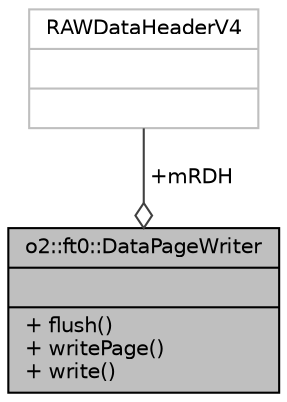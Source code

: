 digraph "o2::ft0::DataPageWriter"
{
 // INTERACTIVE_SVG=YES
  bgcolor="transparent";
  edge [fontname="Helvetica",fontsize="10",labelfontname="Helvetica",labelfontsize="10"];
  node [fontname="Helvetica",fontsize="10",shape=record];
  Node1 [label="{o2::ft0::DataPageWriter\n||+ flush()\l+ writePage()\l+ write()\l}",height=0.2,width=0.4,color="black", fillcolor="grey75", style="filled", fontcolor="black"];
  Node2 -> Node1 [color="grey25",fontsize="10",style="solid",label=" +mRDH" ,arrowhead="odiamond",fontname="Helvetica"];
  Node2 [label="{RAWDataHeaderV4\n||}",height=0.2,width=0.4,color="grey75"];
}
